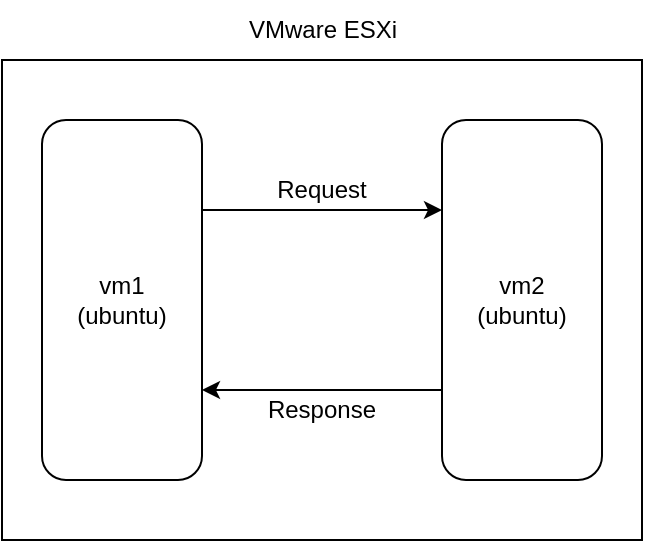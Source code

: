 <mxfile version="24.6.4" type="github">
  <diagram name="第 1 页" id="YH-8w1ckmwI2dBei4iAS">
    <mxGraphModel dx="848" dy="556" grid="1" gridSize="10" guides="1" tooltips="1" connect="1" arrows="1" fold="1" page="1" pageScale="1" pageWidth="827" pageHeight="1169" math="0" shadow="0">
      <root>
        <mxCell id="0" />
        <mxCell id="1" parent="0" />
        <mxCell id="KozJv-H7DPmL8cgdY7BB-1" value="" style="rounded=0;whiteSpace=wrap;html=1;" vertex="1" parent="1">
          <mxGeometry x="120" y="80" width="320" height="240" as="geometry" />
        </mxCell>
        <mxCell id="KozJv-H7DPmL8cgdY7BB-2" value="VMware ESXi" style="text;html=1;align=center;verticalAlign=middle;resizable=0;points=[];autosize=1;strokeColor=none;fillColor=none;" vertex="1" parent="1">
          <mxGeometry x="230" y="50" width="100" height="30" as="geometry" />
        </mxCell>
        <mxCell id="KozJv-H7DPmL8cgdY7BB-5" style="edgeStyle=orthogonalEdgeStyle;rounded=0;orthogonalLoop=1;jettySize=auto;html=1;exitX=1;exitY=0.25;exitDx=0;exitDy=0;entryX=0;entryY=0.25;entryDx=0;entryDy=0;" edge="1" parent="1" source="KozJv-H7DPmL8cgdY7BB-3" target="KozJv-H7DPmL8cgdY7BB-4">
          <mxGeometry relative="1" as="geometry" />
        </mxCell>
        <mxCell id="KozJv-H7DPmL8cgdY7BB-3" value="vm1&lt;div&gt;(ubuntu)&lt;/div&gt;" style="rounded=1;whiteSpace=wrap;html=1;" vertex="1" parent="1">
          <mxGeometry x="140" y="110" width="80" height="180" as="geometry" />
        </mxCell>
        <mxCell id="KozJv-H7DPmL8cgdY7BB-7" style="edgeStyle=orthogonalEdgeStyle;rounded=0;orthogonalLoop=1;jettySize=auto;html=1;exitX=0;exitY=0.75;exitDx=0;exitDy=0;entryX=1;entryY=0.75;entryDx=0;entryDy=0;" edge="1" parent="1" source="KozJv-H7DPmL8cgdY7BB-4" target="KozJv-H7DPmL8cgdY7BB-3">
          <mxGeometry relative="1" as="geometry" />
        </mxCell>
        <mxCell id="KozJv-H7DPmL8cgdY7BB-4" value="vm2&lt;div&gt;(ubuntu)&lt;/div&gt;" style="rounded=1;whiteSpace=wrap;html=1;" vertex="1" parent="1">
          <mxGeometry x="340" y="110" width="80" height="180" as="geometry" />
        </mxCell>
        <mxCell id="KozJv-H7DPmL8cgdY7BB-6" value="Request" style="text;html=1;align=center;verticalAlign=middle;whiteSpace=wrap;rounded=0;" vertex="1" parent="1">
          <mxGeometry x="250" y="130" width="60" height="30" as="geometry" />
        </mxCell>
        <mxCell id="KozJv-H7DPmL8cgdY7BB-8" value="Response" style="text;html=1;align=center;verticalAlign=middle;whiteSpace=wrap;rounded=0;" vertex="1" parent="1">
          <mxGeometry x="250" y="240" width="60" height="30" as="geometry" />
        </mxCell>
      </root>
    </mxGraphModel>
  </diagram>
</mxfile>

